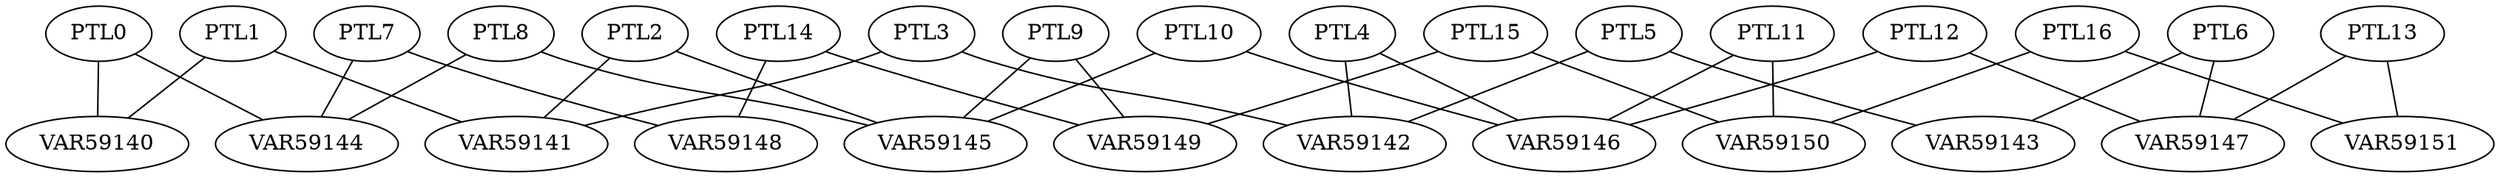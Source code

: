 graph model {
PTL0 -- VAR59140;

PTL0 -- VAR59144;

PTL1 -- VAR59140;

PTL1 -- VAR59141;

PTL2 -- VAR59141;

PTL2 -- VAR59145;

PTL3 -- VAR59141;

PTL3 -- VAR59142;

PTL4 -- VAR59142;

PTL4 -- VAR59146;

PTL5 -- VAR59142;

PTL5 -- VAR59143;

PTL6 -- VAR59143;

PTL6 -- VAR59147;

PTL7 -- VAR59144;

PTL7 -- VAR59148;

PTL8 -- VAR59144;

PTL8 -- VAR59145;

PTL9 -- VAR59145;

PTL9 -- VAR59149;

PTL10 -- VAR59145;

PTL10 -- VAR59146;

PTL11 -- VAR59146;

PTL11 -- VAR59150;

PTL12 -- VAR59146;

PTL12 -- VAR59147;

PTL13 -- VAR59147;

PTL13 -- VAR59151;

PTL14 -- VAR59148;

PTL14 -- VAR59149;

PTL15 -- VAR59149;

PTL15 -- VAR59150;

PTL16 -- VAR59150;

PTL16 -- VAR59151;

}
